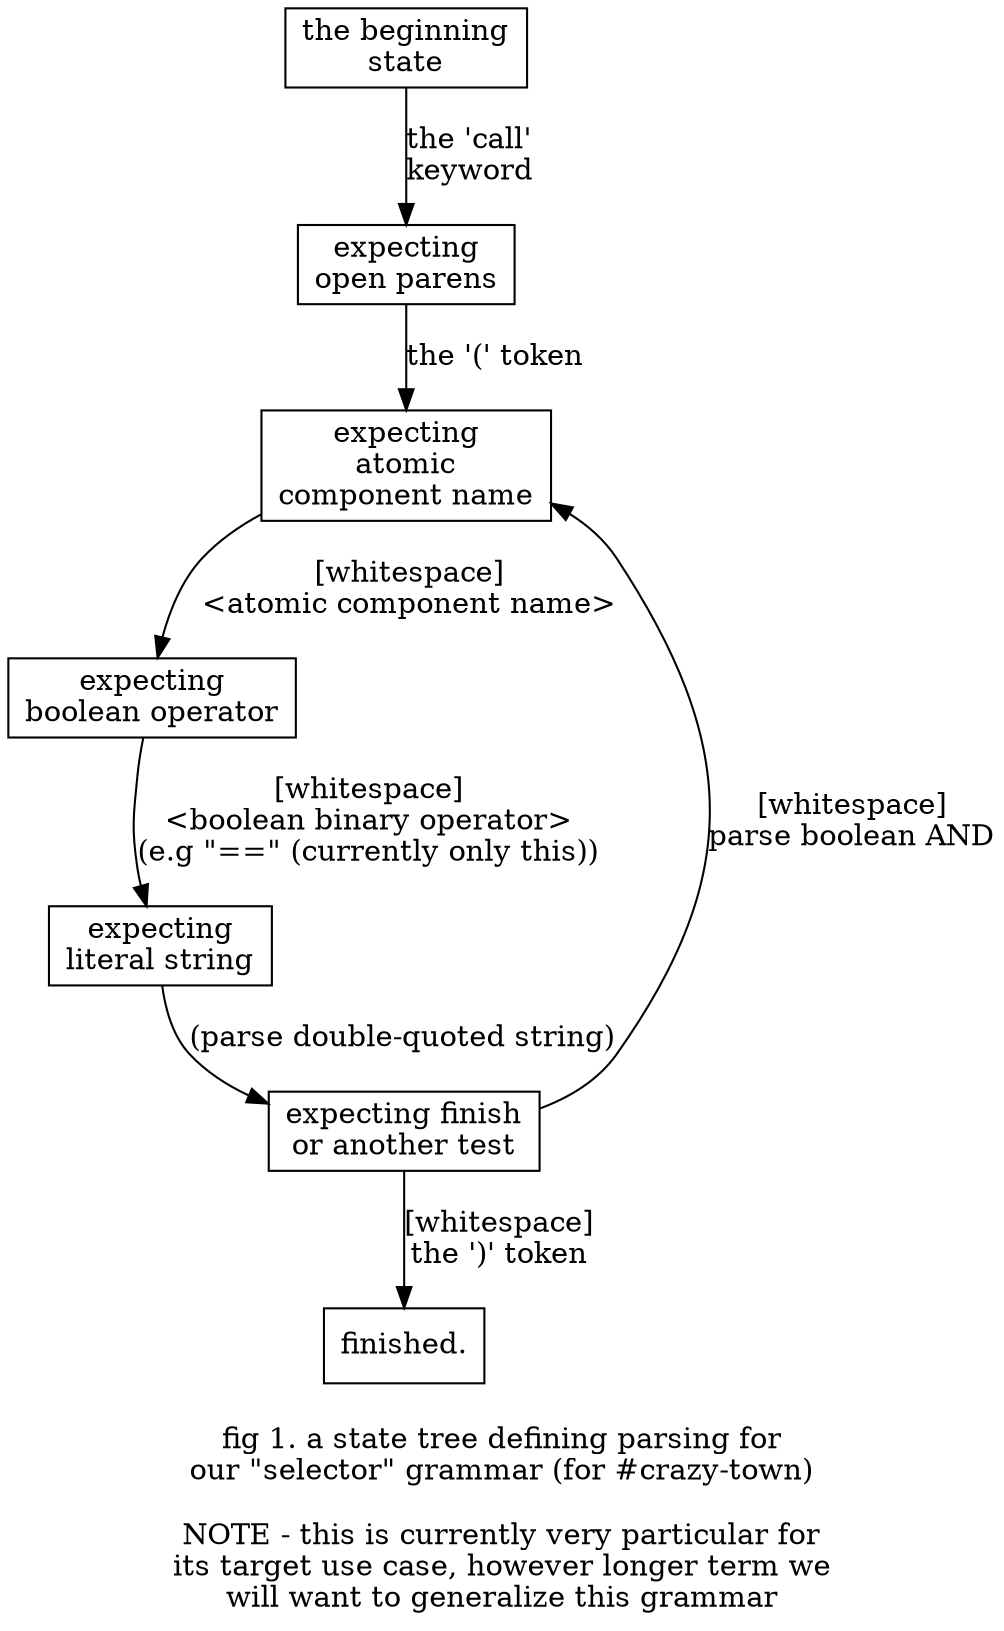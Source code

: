 digraph g {

  label="
fig 1. a state tree defining parsing for
our \"selector\" grammar (for #crazy-town)

NOTE - this is currently very particular for
its target use case, however longer term we
will want to generalize this grammar
"

  node [shape=rect]

  begin [label="the beginning\nstate"]

  begin->state1_1 [label="the 'call'\nkeyword"]

  state1_1 [label="expecting\nopen parens"]

  state1_1->state1_2 [label="the '(' token"]

  state1_2 [label="expecting\natomic\ncomponent name"]

  state1_2->state1_3 [label="[whitespace]\n<atomic component name>"]

  state1_3 [label="expecting\nboolean operator"]

  state1_3->state1_4 [label="[whitespace]\n<boolean binary operator>\n(e.g \"==\" (currently only this))"]

  state1_4 [label="expecting\nliteral string"]

  state1_4->state1_5 [label="(parse double-quoted string)"]

  state1_5 [label="expecting finish\nor another test"]

  state1_5->state1_2 [label="[whitespace]\nparse boolean AND"]

  state1_5->state1_6 [label="[whitespace]\nthe ')' token"]

  state1_6 [label="finished."]

}

